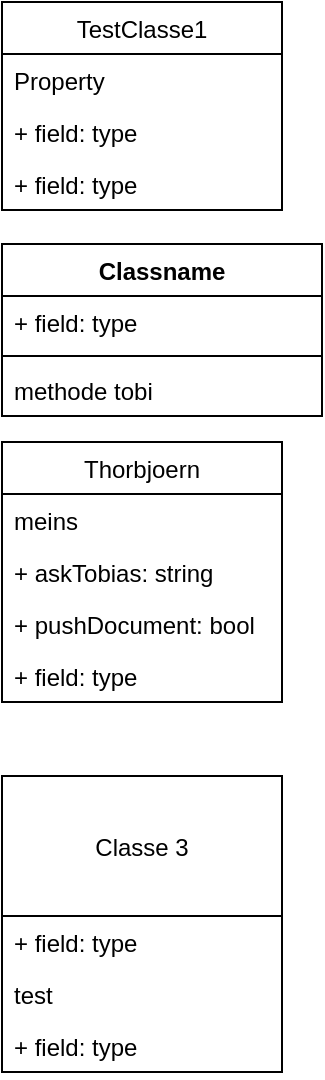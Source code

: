 <mxfile version="20.7.4" type="github">
  <diagram id="SZAIU_QNExe4dQo9l9S1" name="Seite-1">
    <mxGraphModel dx="1050" dy="662" grid="1" gridSize="10" guides="1" tooltips="1" connect="1" arrows="1" fold="1" page="1" pageScale="1" pageWidth="827" pageHeight="1169" math="0" shadow="0">
      <root>
        <mxCell id="0" />
        <mxCell id="1" parent="0" />
        <mxCell id="H9qytzf7jFcCI8T3JDFF-1" value="TestClasse1" style="swimlane;fontStyle=0;childLayout=stackLayout;horizontal=1;startSize=26;fillColor=none;horizontalStack=0;resizeParent=1;resizeParentMax=0;resizeLast=0;collapsible=1;marginBottom=0;" parent="1" vertex="1">
          <mxGeometry x="320" y="50" width="140" height="104" as="geometry" />
        </mxCell>
        <mxCell id="H9qytzf7jFcCI8T3JDFF-2" value="Property" style="text;strokeColor=none;fillColor=none;align=left;verticalAlign=top;spacingLeft=4;spacingRight=4;overflow=hidden;rotatable=0;points=[[0,0.5],[1,0.5]];portConstraint=eastwest;" parent="H9qytzf7jFcCI8T3JDFF-1" vertex="1">
          <mxGeometry y="26" width="140" height="26" as="geometry" />
        </mxCell>
        <mxCell id="H9qytzf7jFcCI8T3JDFF-3" value="+ field: type" style="text;strokeColor=none;fillColor=none;align=left;verticalAlign=top;spacingLeft=4;spacingRight=4;overflow=hidden;rotatable=0;points=[[0,0.5],[1,0.5]];portConstraint=eastwest;" parent="H9qytzf7jFcCI8T3JDFF-1" vertex="1">
          <mxGeometry y="52" width="140" height="26" as="geometry" />
        </mxCell>
        <mxCell id="H9qytzf7jFcCI8T3JDFF-4" value="+ field: type" style="text;strokeColor=none;fillColor=none;align=left;verticalAlign=top;spacingLeft=4;spacingRight=4;overflow=hidden;rotatable=0;points=[[0,0.5],[1,0.5]];portConstraint=eastwest;" parent="H9qytzf7jFcCI8T3JDFF-1" vertex="1">
          <mxGeometry y="78" width="140" height="26" as="geometry" />
        </mxCell>
        <mxCell id="H9qytzf7jFcCI8T3JDFF-5" value="Thorbjoern" style="swimlane;fontStyle=0;childLayout=stackLayout;horizontal=1;startSize=26;fillColor=none;horizontalStack=0;resizeParent=1;resizeParentMax=0;resizeLast=0;collapsible=1;marginBottom=0;" parent="1" vertex="1">
          <mxGeometry x="320" y="270" width="140" height="130" as="geometry" />
        </mxCell>
        <mxCell id="SGQlst6zOtPRrGREM_UK-3" value="meins" style="text;strokeColor=none;fillColor=none;align=left;verticalAlign=top;spacingLeft=4;spacingRight=4;overflow=hidden;rotatable=0;points=[[0,0.5],[1,0.5]];portConstraint=eastwest;" vertex="1" parent="H9qytzf7jFcCI8T3JDFF-5">
          <mxGeometry y="26" width="140" height="26" as="geometry" />
        </mxCell>
        <mxCell id="H9qytzf7jFcCI8T3JDFF-6" value="+ askTobias: string" style="text;strokeColor=none;fillColor=none;align=left;verticalAlign=top;spacingLeft=4;spacingRight=4;overflow=hidden;rotatable=0;points=[[0,0.5],[1,0.5]];portConstraint=eastwest;" parent="H9qytzf7jFcCI8T3JDFF-5" vertex="1">
          <mxGeometry y="52" width="140" height="26" as="geometry" />
        </mxCell>
        <mxCell id="H9qytzf7jFcCI8T3JDFF-7" value="+ pushDocument: bool" style="text;strokeColor=none;fillColor=none;align=left;verticalAlign=top;spacingLeft=4;spacingRight=4;overflow=hidden;rotatable=0;points=[[0,0.5],[1,0.5]];portConstraint=eastwest;" parent="H9qytzf7jFcCI8T3JDFF-5" vertex="1">
          <mxGeometry y="78" width="140" height="26" as="geometry" />
        </mxCell>
        <mxCell id="H9qytzf7jFcCI8T3JDFF-8" value="+ field: type" style="text;strokeColor=none;fillColor=none;align=left;verticalAlign=top;spacingLeft=4;spacingRight=4;overflow=hidden;rotatable=0;points=[[0,0.5],[1,0.5]];portConstraint=eastwest;" parent="H9qytzf7jFcCI8T3JDFF-5" vertex="1">
          <mxGeometry y="104" width="140" height="26" as="geometry" />
        </mxCell>
        <mxCell id="H9qytzf7jFcCI8T3JDFF-9" value="Classe 3" style="swimlane;fontStyle=0;childLayout=stackLayout;horizontal=1;startSize=70;fillColor=none;horizontalStack=0;resizeParent=1;resizeParentMax=0;resizeLast=0;collapsible=1;marginBottom=0;" parent="1" vertex="1">
          <mxGeometry x="320" y="437" width="140" height="148" as="geometry" />
        </mxCell>
        <mxCell id="H9qytzf7jFcCI8T3JDFF-10" value="+ field: type" style="text;strokeColor=none;fillColor=none;align=left;verticalAlign=top;spacingLeft=4;spacingRight=4;overflow=hidden;rotatable=0;points=[[0,0.5],[1,0.5]];portConstraint=eastwest;" parent="H9qytzf7jFcCI8T3JDFF-9" vertex="1">
          <mxGeometry y="70" width="140" height="26" as="geometry" />
        </mxCell>
        <mxCell id="H9qytzf7jFcCI8T3JDFF-11" value="test" style="text;strokeColor=none;fillColor=none;align=left;verticalAlign=top;spacingLeft=4;spacingRight=4;overflow=hidden;rotatable=0;points=[[0,0.5],[1,0.5]];portConstraint=eastwest;" parent="H9qytzf7jFcCI8T3JDFF-9" vertex="1">
          <mxGeometry y="96" width="140" height="26" as="geometry" />
        </mxCell>
        <mxCell id="H9qytzf7jFcCI8T3JDFF-12" value="+ field: type" style="text;strokeColor=none;fillColor=none;align=left;verticalAlign=top;spacingLeft=4;spacingRight=4;overflow=hidden;rotatable=0;points=[[0,0.5],[1,0.5]];portConstraint=eastwest;" parent="H9qytzf7jFcCI8T3JDFF-9" vertex="1">
          <mxGeometry y="122" width="140" height="26" as="geometry" />
        </mxCell>
        <mxCell id="H9qytzf7jFcCI8T3JDFF-13" value="Classname" style="swimlane;fontStyle=1;align=center;verticalAlign=top;childLayout=stackLayout;horizontal=1;startSize=26;horizontalStack=0;resizeParent=1;resizeParentMax=0;resizeLast=0;collapsible=1;marginBottom=0;" parent="1" vertex="1">
          <mxGeometry x="320" y="171" width="160" height="86" as="geometry" />
        </mxCell>
        <mxCell id="H9qytzf7jFcCI8T3JDFF-14" value="+ field: type" style="text;strokeColor=none;fillColor=none;align=left;verticalAlign=top;spacingLeft=4;spacingRight=4;overflow=hidden;rotatable=0;points=[[0,0.5],[1,0.5]];portConstraint=eastwest;" parent="H9qytzf7jFcCI8T3JDFF-13" vertex="1">
          <mxGeometry y="26" width="160" height="26" as="geometry" />
        </mxCell>
        <mxCell id="H9qytzf7jFcCI8T3JDFF-15" value="" style="line;strokeWidth=1;fillColor=none;align=left;verticalAlign=middle;spacingTop=-1;spacingLeft=3;spacingRight=3;rotatable=0;labelPosition=right;points=[];portConstraint=eastwest;strokeColor=inherit;" parent="H9qytzf7jFcCI8T3JDFF-13" vertex="1">
          <mxGeometry y="52" width="160" height="8" as="geometry" />
        </mxCell>
        <mxCell id="H9qytzf7jFcCI8T3JDFF-16" value="methode tobi" style="text;strokeColor=none;fillColor=none;align=left;verticalAlign=top;spacingLeft=4;spacingRight=4;overflow=hidden;rotatable=0;points=[[0,0.5],[1,0.5]];portConstraint=eastwest;" parent="H9qytzf7jFcCI8T3JDFF-13" vertex="1">
          <mxGeometry y="60" width="160" height="26" as="geometry" />
        </mxCell>
      </root>
    </mxGraphModel>
  </diagram>
</mxfile>

